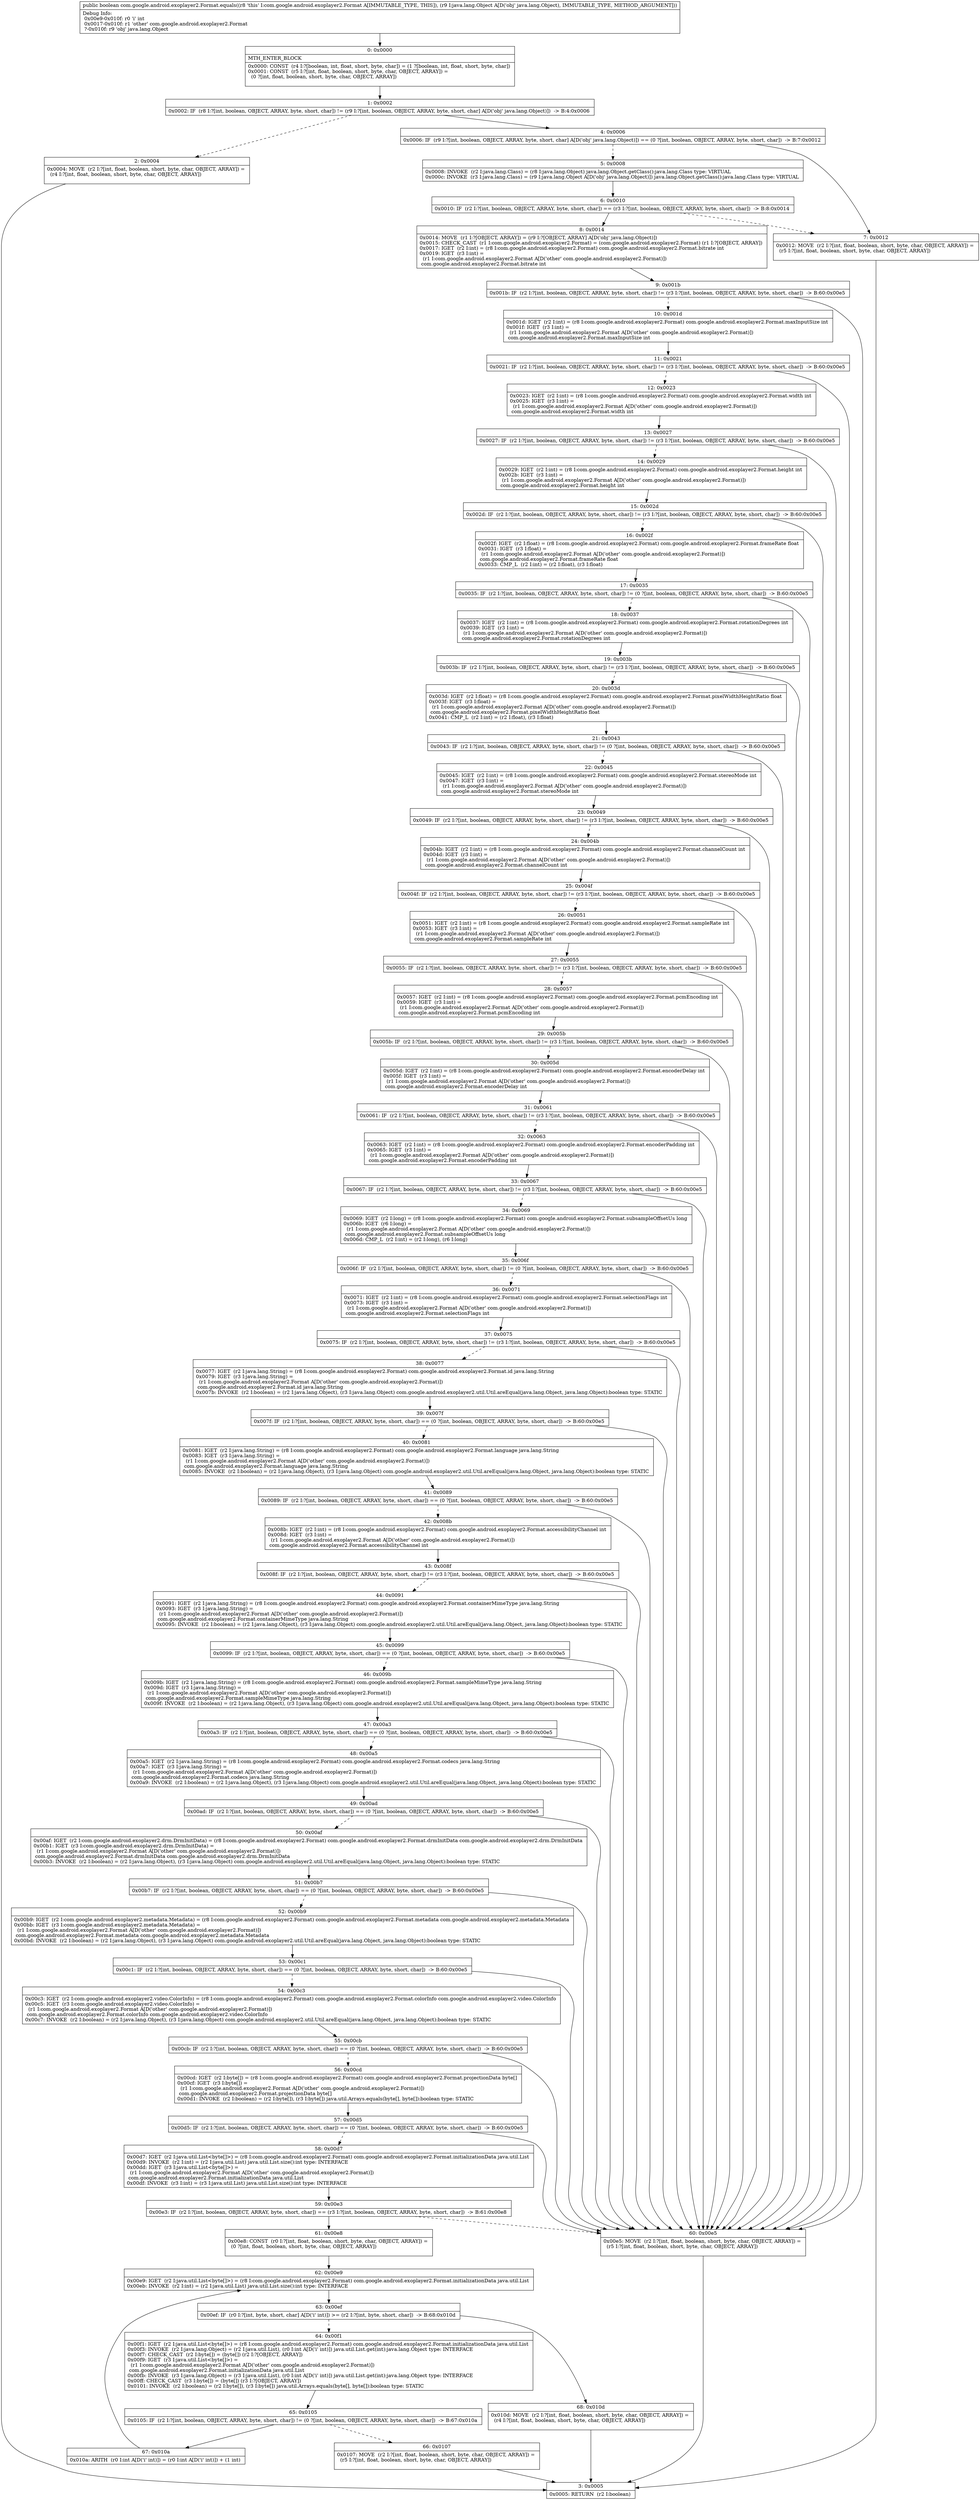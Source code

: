 digraph "CFG forcom.google.android.exoplayer2.Format.equals(Ljava\/lang\/Object;)Z" {
Node_0 [shape=record,label="{0\:\ 0x0000|MTH_ENTER_BLOCK\l|0x0000: CONST  (r4 I:?[boolean, int, float, short, byte, char]) = (1 ?[boolean, int, float, short, byte, char]) \l0x0001: CONST  (r5 I:?[int, float, boolean, short, byte, char, OBJECT, ARRAY]) = \l  (0 ?[int, float, boolean, short, byte, char, OBJECT, ARRAY])\l \l}"];
Node_1 [shape=record,label="{1\:\ 0x0002|0x0002: IF  (r8 I:?[int, boolean, OBJECT, ARRAY, byte, short, char]) != (r9 I:?[int, boolean, OBJECT, ARRAY, byte, short, char] A[D('obj' java.lang.Object)])  \-\> B:4:0x0006 \l}"];
Node_2 [shape=record,label="{2\:\ 0x0004|0x0004: MOVE  (r2 I:?[int, float, boolean, short, byte, char, OBJECT, ARRAY]) = \l  (r4 I:?[int, float, boolean, short, byte, char, OBJECT, ARRAY])\l \l}"];
Node_3 [shape=record,label="{3\:\ 0x0005|0x0005: RETURN  (r2 I:boolean) \l}"];
Node_4 [shape=record,label="{4\:\ 0x0006|0x0006: IF  (r9 I:?[int, boolean, OBJECT, ARRAY, byte, short, char] A[D('obj' java.lang.Object)]) == (0 ?[int, boolean, OBJECT, ARRAY, byte, short, char])  \-\> B:7:0x0012 \l}"];
Node_5 [shape=record,label="{5\:\ 0x0008|0x0008: INVOKE  (r2 I:java.lang.Class) = (r8 I:java.lang.Object) java.lang.Object.getClass():java.lang.Class type: VIRTUAL \l0x000c: INVOKE  (r3 I:java.lang.Class) = (r9 I:java.lang.Object A[D('obj' java.lang.Object)]) java.lang.Object.getClass():java.lang.Class type: VIRTUAL \l}"];
Node_6 [shape=record,label="{6\:\ 0x0010|0x0010: IF  (r2 I:?[int, boolean, OBJECT, ARRAY, byte, short, char]) == (r3 I:?[int, boolean, OBJECT, ARRAY, byte, short, char])  \-\> B:8:0x0014 \l}"];
Node_7 [shape=record,label="{7\:\ 0x0012|0x0012: MOVE  (r2 I:?[int, float, boolean, short, byte, char, OBJECT, ARRAY]) = \l  (r5 I:?[int, float, boolean, short, byte, char, OBJECT, ARRAY])\l \l}"];
Node_8 [shape=record,label="{8\:\ 0x0014|0x0014: MOVE  (r1 I:?[OBJECT, ARRAY]) = (r9 I:?[OBJECT, ARRAY] A[D('obj' java.lang.Object)]) \l0x0015: CHECK_CAST  (r1 I:com.google.android.exoplayer2.Format) = (com.google.android.exoplayer2.Format) (r1 I:?[OBJECT, ARRAY]) \l0x0017: IGET  (r2 I:int) = (r8 I:com.google.android.exoplayer2.Format) com.google.android.exoplayer2.Format.bitrate int \l0x0019: IGET  (r3 I:int) = \l  (r1 I:com.google.android.exoplayer2.Format A[D('other' com.google.android.exoplayer2.Format)])\l com.google.android.exoplayer2.Format.bitrate int \l}"];
Node_9 [shape=record,label="{9\:\ 0x001b|0x001b: IF  (r2 I:?[int, boolean, OBJECT, ARRAY, byte, short, char]) != (r3 I:?[int, boolean, OBJECT, ARRAY, byte, short, char])  \-\> B:60:0x00e5 \l}"];
Node_10 [shape=record,label="{10\:\ 0x001d|0x001d: IGET  (r2 I:int) = (r8 I:com.google.android.exoplayer2.Format) com.google.android.exoplayer2.Format.maxInputSize int \l0x001f: IGET  (r3 I:int) = \l  (r1 I:com.google.android.exoplayer2.Format A[D('other' com.google.android.exoplayer2.Format)])\l com.google.android.exoplayer2.Format.maxInputSize int \l}"];
Node_11 [shape=record,label="{11\:\ 0x0021|0x0021: IF  (r2 I:?[int, boolean, OBJECT, ARRAY, byte, short, char]) != (r3 I:?[int, boolean, OBJECT, ARRAY, byte, short, char])  \-\> B:60:0x00e5 \l}"];
Node_12 [shape=record,label="{12\:\ 0x0023|0x0023: IGET  (r2 I:int) = (r8 I:com.google.android.exoplayer2.Format) com.google.android.exoplayer2.Format.width int \l0x0025: IGET  (r3 I:int) = \l  (r1 I:com.google.android.exoplayer2.Format A[D('other' com.google.android.exoplayer2.Format)])\l com.google.android.exoplayer2.Format.width int \l}"];
Node_13 [shape=record,label="{13\:\ 0x0027|0x0027: IF  (r2 I:?[int, boolean, OBJECT, ARRAY, byte, short, char]) != (r3 I:?[int, boolean, OBJECT, ARRAY, byte, short, char])  \-\> B:60:0x00e5 \l}"];
Node_14 [shape=record,label="{14\:\ 0x0029|0x0029: IGET  (r2 I:int) = (r8 I:com.google.android.exoplayer2.Format) com.google.android.exoplayer2.Format.height int \l0x002b: IGET  (r3 I:int) = \l  (r1 I:com.google.android.exoplayer2.Format A[D('other' com.google.android.exoplayer2.Format)])\l com.google.android.exoplayer2.Format.height int \l}"];
Node_15 [shape=record,label="{15\:\ 0x002d|0x002d: IF  (r2 I:?[int, boolean, OBJECT, ARRAY, byte, short, char]) != (r3 I:?[int, boolean, OBJECT, ARRAY, byte, short, char])  \-\> B:60:0x00e5 \l}"];
Node_16 [shape=record,label="{16\:\ 0x002f|0x002f: IGET  (r2 I:float) = (r8 I:com.google.android.exoplayer2.Format) com.google.android.exoplayer2.Format.frameRate float \l0x0031: IGET  (r3 I:float) = \l  (r1 I:com.google.android.exoplayer2.Format A[D('other' com.google.android.exoplayer2.Format)])\l com.google.android.exoplayer2.Format.frameRate float \l0x0033: CMP_L  (r2 I:int) = (r2 I:float), (r3 I:float) \l}"];
Node_17 [shape=record,label="{17\:\ 0x0035|0x0035: IF  (r2 I:?[int, boolean, OBJECT, ARRAY, byte, short, char]) != (0 ?[int, boolean, OBJECT, ARRAY, byte, short, char])  \-\> B:60:0x00e5 \l}"];
Node_18 [shape=record,label="{18\:\ 0x0037|0x0037: IGET  (r2 I:int) = (r8 I:com.google.android.exoplayer2.Format) com.google.android.exoplayer2.Format.rotationDegrees int \l0x0039: IGET  (r3 I:int) = \l  (r1 I:com.google.android.exoplayer2.Format A[D('other' com.google.android.exoplayer2.Format)])\l com.google.android.exoplayer2.Format.rotationDegrees int \l}"];
Node_19 [shape=record,label="{19\:\ 0x003b|0x003b: IF  (r2 I:?[int, boolean, OBJECT, ARRAY, byte, short, char]) != (r3 I:?[int, boolean, OBJECT, ARRAY, byte, short, char])  \-\> B:60:0x00e5 \l}"];
Node_20 [shape=record,label="{20\:\ 0x003d|0x003d: IGET  (r2 I:float) = (r8 I:com.google.android.exoplayer2.Format) com.google.android.exoplayer2.Format.pixelWidthHeightRatio float \l0x003f: IGET  (r3 I:float) = \l  (r1 I:com.google.android.exoplayer2.Format A[D('other' com.google.android.exoplayer2.Format)])\l com.google.android.exoplayer2.Format.pixelWidthHeightRatio float \l0x0041: CMP_L  (r2 I:int) = (r2 I:float), (r3 I:float) \l}"];
Node_21 [shape=record,label="{21\:\ 0x0043|0x0043: IF  (r2 I:?[int, boolean, OBJECT, ARRAY, byte, short, char]) != (0 ?[int, boolean, OBJECT, ARRAY, byte, short, char])  \-\> B:60:0x00e5 \l}"];
Node_22 [shape=record,label="{22\:\ 0x0045|0x0045: IGET  (r2 I:int) = (r8 I:com.google.android.exoplayer2.Format) com.google.android.exoplayer2.Format.stereoMode int \l0x0047: IGET  (r3 I:int) = \l  (r1 I:com.google.android.exoplayer2.Format A[D('other' com.google.android.exoplayer2.Format)])\l com.google.android.exoplayer2.Format.stereoMode int \l}"];
Node_23 [shape=record,label="{23\:\ 0x0049|0x0049: IF  (r2 I:?[int, boolean, OBJECT, ARRAY, byte, short, char]) != (r3 I:?[int, boolean, OBJECT, ARRAY, byte, short, char])  \-\> B:60:0x00e5 \l}"];
Node_24 [shape=record,label="{24\:\ 0x004b|0x004b: IGET  (r2 I:int) = (r8 I:com.google.android.exoplayer2.Format) com.google.android.exoplayer2.Format.channelCount int \l0x004d: IGET  (r3 I:int) = \l  (r1 I:com.google.android.exoplayer2.Format A[D('other' com.google.android.exoplayer2.Format)])\l com.google.android.exoplayer2.Format.channelCount int \l}"];
Node_25 [shape=record,label="{25\:\ 0x004f|0x004f: IF  (r2 I:?[int, boolean, OBJECT, ARRAY, byte, short, char]) != (r3 I:?[int, boolean, OBJECT, ARRAY, byte, short, char])  \-\> B:60:0x00e5 \l}"];
Node_26 [shape=record,label="{26\:\ 0x0051|0x0051: IGET  (r2 I:int) = (r8 I:com.google.android.exoplayer2.Format) com.google.android.exoplayer2.Format.sampleRate int \l0x0053: IGET  (r3 I:int) = \l  (r1 I:com.google.android.exoplayer2.Format A[D('other' com.google.android.exoplayer2.Format)])\l com.google.android.exoplayer2.Format.sampleRate int \l}"];
Node_27 [shape=record,label="{27\:\ 0x0055|0x0055: IF  (r2 I:?[int, boolean, OBJECT, ARRAY, byte, short, char]) != (r3 I:?[int, boolean, OBJECT, ARRAY, byte, short, char])  \-\> B:60:0x00e5 \l}"];
Node_28 [shape=record,label="{28\:\ 0x0057|0x0057: IGET  (r2 I:int) = (r8 I:com.google.android.exoplayer2.Format) com.google.android.exoplayer2.Format.pcmEncoding int \l0x0059: IGET  (r3 I:int) = \l  (r1 I:com.google.android.exoplayer2.Format A[D('other' com.google.android.exoplayer2.Format)])\l com.google.android.exoplayer2.Format.pcmEncoding int \l}"];
Node_29 [shape=record,label="{29\:\ 0x005b|0x005b: IF  (r2 I:?[int, boolean, OBJECT, ARRAY, byte, short, char]) != (r3 I:?[int, boolean, OBJECT, ARRAY, byte, short, char])  \-\> B:60:0x00e5 \l}"];
Node_30 [shape=record,label="{30\:\ 0x005d|0x005d: IGET  (r2 I:int) = (r8 I:com.google.android.exoplayer2.Format) com.google.android.exoplayer2.Format.encoderDelay int \l0x005f: IGET  (r3 I:int) = \l  (r1 I:com.google.android.exoplayer2.Format A[D('other' com.google.android.exoplayer2.Format)])\l com.google.android.exoplayer2.Format.encoderDelay int \l}"];
Node_31 [shape=record,label="{31\:\ 0x0061|0x0061: IF  (r2 I:?[int, boolean, OBJECT, ARRAY, byte, short, char]) != (r3 I:?[int, boolean, OBJECT, ARRAY, byte, short, char])  \-\> B:60:0x00e5 \l}"];
Node_32 [shape=record,label="{32\:\ 0x0063|0x0063: IGET  (r2 I:int) = (r8 I:com.google.android.exoplayer2.Format) com.google.android.exoplayer2.Format.encoderPadding int \l0x0065: IGET  (r3 I:int) = \l  (r1 I:com.google.android.exoplayer2.Format A[D('other' com.google.android.exoplayer2.Format)])\l com.google.android.exoplayer2.Format.encoderPadding int \l}"];
Node_33 [shape=record,label="{33\:\ 0x0067|0x0067: IF  (r2 I:?[int, boolean, OBJECT, ARRAY, byte, short, char]) != (r3 I:?[int, boolean, OBJECT, ARRAY, byte, short, char])  \-\> B:60:0x00e5 \l}"];
Node_34 [shape=record,label="{34\:\ 0x0069|0x0069: IGET  (r2 I:long) = (r8 I:com.google.android.exoplayer2.Format) com.google.android.exoplayer2.Format.subsampleOffsetUs long \l0x006b: IGET  (r6 I:long) = \l  (r1 I:com.google.android.exoplayer2.Format A[D('other' com.google.android.exoplayer2.Format)])\l com.google.android.exoplayer2.Format.subsampleOffsetUs long \l0x006d: CMP_L  (r2 I:int) = (r2 I:long), (r6 I:long) \l}"];
Node_35 [shape=record,label="{35\:\ 0x006f|0x006f: IF  (r2 I:?[int, boolean, OBJECT, ARRAY, byte, short, char]) != (0 ?[int, boolean, OBJECT, ARRAY, byte, short, char])  \-\> B:60:0x00e5 \l}"];
Node_36 [shape=record,label="{36\:\ 0x0071|0x0071: IGET  (r2 I:int) = (r8 I:com.google.android.exoplayer2.Format) com.google.android.exoplayer2.Format.selectionFlags int \l0x0073: IGET  (r3 I:int) = \l  (r1 I:com.google.android.exoplayer2.Format A[D('other' com.google.android.exoplayer2.Format)])\l com.google.android.exoplayer2.Format.selectionFlags int \l}"];
Node_37 [shape=record,label="{37\:\ 0x0075|0x0075: IF  (r2 I:?[int, boolean, OBJECT, ARRAY, byte, short, char]) != (r3 I:?[int, boolean, OBJECT, ARRAY, byte, short, char])  \-\> B:60:0x00e5 \l}"];
Node_38 [shape=record,label="{38\:\ 0x0077|0x0077: IGET  (r2 I:java.lang.String) = (r8 I:com.google.android.exoplayer2.Format) com.google.android.exoplayer2.Format.id java.lang.String \l0x0079: IGET  (r3 I:java.lang.String) = \l  (r1 I:com.google.android.exoplayer2.Format A[D('other' com.google.android.exoplayer2.Format)])\l com.google.android.exoplayer2.Format.id java.lang.String \l0x007b: INVOKE  (r2 I:boolean) = (r2 I:java.lang.Object), (r3 I:java.lang.Object) com.google.android.exoplayer2.util.Util.areEqual(java.lang.Object, java.lang.Object):boolean type: STATIC \l}"];
Node_39 [shape=record,label="{39\:\ 0x007f|0x007f: IF  (r2 I:?[int, boolean, OBJECT, ARRAY, byte, short, char]) == (0 ?[int, boolean, OBJECT, ARRAY, byte, short, char])  \-\> B:60:0x00e5 \l}"];
Node_40 [shape=record,label="{40\:\ 0x0081|0x0081: IGET  (r2 I:java.lang.String) = (r8 I:com.google.android.exoplayer2.Format) com.google.android.exoplayer2.Format.language java.lang.String \l0x0083: IGET  (r3 I:java.lang.String) = \l  (r1 I:com.google.android.exoplayer2.Format A[D('other' com.google.android.exoplayer2.Format)])\l com.google.android.exoplayer2.Format.language java.lang.String \l0x0085: INVOKE  (r2 I:boolean) = (r2 I:java.lang.Object), (r3 I:java.lang.Object) com.google.android.exoplayer2.util.Util.areEqual(java.lang.Object, java.lang.Object):boolean type: STATIC \l}"];
Node_41 [shape=record,label="{41\:\ 0x0089|0x0089: IF  (r2 I:?[int, boolean, OBJECT, ARRAY, byte, short, char]) == (0 ?[int, boolean, OBJECT, ARRAY, byte, short, char])  \-\> B:60:0x00e5 \l}"];
Node_42 [shape=record,label="{42\:\ 0x008b|0x008b: IGET  (r2 I:int) = (r8 I:com.google.android.exoplayer2.Format) com.google.android.exoplayer2.Format.accessibilityChannel int \l0x008d: IGET  (r3 I:int) = \l  (r1 I:com.google.android.exoplayer2.Format A[D('other' com.google.android.exoplayer2.Format)])\l com.google.android.exoplayer2.Format.accessibilityChannel int \l}"];
Node_43 [shape=record,label="{43\:\ 0x008f|0x008f: IF  (r2 I:?[int, boolean, OBJECT, ARRAY, byte, short, char]) != (r3 I:?[int, boolean, OBJECT, ARRAY, byte, short, char])  \-\> B:60:0x00e5 \l}"];
Node_44 [shape=record,label="{44\:\ 0x0091|0x0091: IGET  (r2 I:java.lang.String) = (r8 I:com.google.android.exoplayer2.Format) com.google.android.exoplayer2.Format.containerMimeType java.lang.String \l0x0093: IGET  (r3 I:java.lang.String) = \l  (r1 I:com.google.android.exoplayer2.Format A[D('other' com.google.android.exoplayer2.Format)])\l com.google.android.exoplayer2.Format.containerMimeType java.lang.String \l0x0095: INVOKE  (r2 I:boolean) = (r2 I:java.lang.Object), (r3 I:java.lang.Object) com.google.android.exoplayer2.util.Util.areEqual(java.lang.Object, java.lang.Object):boolean type: STATIC \l}"];
Node_45 [shape=record,label="{45\:\ 0x0099|0x0099: IF  (r2 I:?[int, boolean, OBJECT, ARRAY, byte, short, char]) == (0 ?[int, boolean, OBJECT, ARRAY, byte, short, char])  \-\> B:60:0x00e5 \l}"];
Node_46 [shape=record,label="{46\:\ 0x009b|0x009b: IGET  (r2 I:java.lang.String) = (r8 I:com.google.android.exoplayer2.Format) com.google.android.exoplayer2.Format.sampleMimeType java.lang.String \l0x009d: IGET  (r3 I:java.lang.String) = \l  (r1 I:com.google.android.exoplayer2.Format A[D('other' com.google.android.exoplayer2.Format)])\l com.google.android.exoplayer2.Format.sampleMimeType java.lang.String \l0x009f: INVOKE  (r2 I:boolean) = (r2 I:java.lang.Object), (r3 I:java.lang.Object) com.google.android.exoplayer2.util.Util.areEqual(java.lang.Object, java.lang.Object):boolean type: STATIC \l}"];
Node_47 [shape=record,label="{47\:\ 0x00a3|0x00a3: IF  (r2 I:?[int, boolean, OBJECT, ARRAY, byte, short, char]) == (0 ?[int, boolean, OBJECT, ARRAY, byte, short, char])  \-\> B:60:0x00e5 \l}"];
Node_48 [shape=record,label="{48\:\ 0x00a5|0x00a5: IGET  (r2 I:java.lang.String) = (r8 I:com.google.android.exoplayer2.Format) com.google.android.exoplayer2.Format.codecs java.lang.String \l0x00a7: IGET  (r3 I:java.lang.String) = \l  (r1 I:com.google.android.exoplayer2.Format A[D('other' com.google.android.exoplayer2.Format)])\l com.google.android.exoplayer2.Format.codecs java.lang.String \l0x00a9: INVOKE  (r2 I:boolean) = (r2 I:java.lang.Object), (r3 I:java.lang.Object) com.google.android.exoplayer2.util.Util.areEqual(java.lang.Object, java.lang.Object):boolean type: STATIC \l}"];
Node_49 [shape=record,label="{49\:\ 0x00ad|0x00ad: IF  (r2 I:?[int, boolean, OBJECT, ARRAY, byte, short, char]) == (0 ?[int, boolean, OBJECT, ARRAY, byte, short, char])  \-\> B:60:0x00e5 \l}"];
Node_50 [shape=record,label="{50\:\ 0x00af|0x00af: IGET  (r2 I:com.google.android.exoplayer2.drm.DrmInitData) = (r8 I:com.google.android.exoplayer2.Format) com.google.android.exoplayer2.Format.drmInitData com.google.android.exoplayer2.drm.DrmInitData \l0x00b1: IGET  (r3 I:com.google.android.exoplayer2.drm.DrmInitData) = \l  (r1 I:com.google.android.exoplayer2.Format A[D('other' com.google.android.exoplayer2.Format)])\l com.google.android.exoplayer2.Format.drmInitData com.google.android.exoplayer2.drm.DrmInitData \l0x00b3: INVOKE  (r2 I:boolean) = (r2 I:java.lang.Object), (r3 I:java.lang.Object) com.google.android.exoplayer2.util.Util.areEqual(java.lang.Object, java.lang.Object):boolean type: STATIC \l}"];
Node_51 [shape=record,label="{51\:\ 0x00b7|0x00b7: IF  (r2 I:?[int, boolean, OBJECT, ARRAY, byte, short, char]) == (0 ?[int, boolean, OBJECT, ARRAY, byte, short, char])  \-\> B:60:0x00e5 \l}"];
Node_52 [shape=record,label="{52\:\ 0x00b9|0x00b9: IGET  (r2 I:com.google.android.exoplayer2.metadata.Metadata) = (r8 I:com.google.android.exoplayer2.Format) com.google.android.exoplayer2.Format.metadata com.google.android.exoplayer2.metadata.Metadata \l0x00bb: IGET  (r3 I:com.google.android.exoplayer2.metadata.Metadata) = \l  (r1 I:com.google.android.exoplayer2.Format A[D('other' com.google.android.exoplayer2.Format)])\l com.google.android.exoplayer2.Format.metadata com.google.android.exoplayer2.metadata.Metadata \l0x00bd: INVOKE  (r2 I:boolean) = (r2 I:java.lang.Object), (r3 I:java.lang.Object) com.google.android.exoplayer2.util.Util.areEqual(java.lang.Object, java.lang.Object):boolean type: STATIC \l}"];
Node_53 [shape=record,label="{53\:\ 0x00c1|0x00c1: IF  (r2 I:?[int, boolean, OBJECT, ARRAY, byte, short, char]) == (0 ?[int, boolean, OBJECT, ARRAY, byte, short, char])  \-\> B:60:0x00e5 \l}"];
Node_54 [shape=record,label="{54\:\ 0x00c3|0x00c3: IGET  (r2 I:com.google.android.exoplayer2.video.ColorInfo) = (r8 I:com.google.android.exoplayer2.Format) com.google.android.exoplayer2.Format.colorInfo com.google.android.exoplayer2.video.ColorInfo \l0x00c5: IGET  (r3 I:com.google.android.exoplayer2.video.ColorInfo) = \l  (r1 I:com.google.android.exoplayer2.Format A[D('other' com.google.android.exoplayer2.Format)])\l com.google.android.exoplayer2.Format.colorInfo com.google.android.exoplayer2.video.ColorInfo \l0x00c7: INVOKE  (r2 I:boolean) = (r2 I:java.lang.Object), (r3 I:java.lang.Object) com.google.android.exoplayer2.util.Util.areEqual(java.lang.Object, java.lang.Object):boolean type: STATIC \l}"];
Node_55 [shape=record,label="{55\:\ 0x00cb|0x00cb: IF  (r2 I:?[int, boolean, OBJECT, ARRAY, byte, short, char]) == (0 ?[int, boolean, OBJECT, ARRAY, byte, short, char])  \-\> B:60:0x00e5 \l}"];
Node_56 [shape=record,label="{56\:\ 0x00cd|0x00cd: IGET  (r2 I:byte[]) = (r8 I:com.google.android.exoplayer2.Format) com.google.android.exoplayer2.Format.projectionData byte[] \l0x00cf: IGET  (r3 I:byte[]) = \l  (r1 I:com.google.android.exoplayer2.Format A[D('other' com.google.android.exoplayer2.Format)])\l com.google.android.exoplayer2.Format.projectionData byte[] \l0x00d1: INVOKE  (r2 I:boolean) = (r2 I:byte[]), (r3 I:byte[]) java.util.Arrays.equals(byte[], byte[]):boolean type: STATIC \l}"];
Node_57 [shape=record,label="{57\:\ 0x00d5|0x00d5: IF  (r2 I:?[int, boolean, OBJECT, ARRAY, byte, short, char]) == (0 ?[int, boolean, OBJECT, ARRAY, byte, short, char])  \-\> B:60:0x00e5 \l}"];
Node_58 [shape=record,label="{58\:\ 0x00d7|0x00d7: IGET  (r2 I:java.util.List\<byte[]\>) = (r8 I:com.google.android.exoplayer2.Format) com.google.android.exoplayer2.Format.initializationData java.util.List \l0x00d9: INVOKE  (r2 I:int) = (r2 I:java.util.List) java.util.List.size():int type: INTERFACE \l0x00dd: IGET  (r3 I:java.util.List\<byte[]\>) = \l  (r1 I:com.google.android.exoplayer2.Format A[D('other' com.google.android.exoplayer2.Format)])\l com.google.android.exoplayer2.Format.initializationData java.util.List \l0x00df: INVOKE  (r3 I:int) = (r3 I:java.util.List) java.util.List.size():int type: INTERFACE \l}"];
Node_59 [shape=record,label="{59\:\ 0x00e3|0x00e3: IF  (r2 I:?[int, boolean, OBJECT, ARRAY, byte, short, char]) == (r3 I:?[int, boolean, OBJECT, ARRAY, byte, short, char])  \-\> B:61:0x00e8 \l}"];
Node_60 [shape=record,label="{60\:\ 0x00e5|0x00e5: MOVE  (r2 I:?[int, float, boolean, short, byte, char, OBJECT, ARRAY]) = \l  (r5 I:?[int, float, boolean, short, byte, char, OBJECT, ARRAY])\l \l}"];
Node_61 [shape=record,label="{61\:\ 0x00e8|0x00e8: CONST  (r0 I:?[int, float, boolean, short, byte, char, OBJECT, ARRAY]) = \l  (0 ?[int, float, boolean, short, byte, char, OBJECT, ARRAY])\l \l}"];
Node_62 [shape=record,label="{62\:\ 0x00e9|0x00e9: IGET  (r2 I:java.util.List\<byte[]\>) = (r8 I:com.google.android.exoplayer2.Format) com.google.android.exoplayer2.Format.initializationData java.util.List \l0x00eb: INVOKE  (r2 I:int) = (r2 I:java.util.List) java.util.List.size():int type: INTERFACE \l}"];
Node_63 [shape=record,label="{63\:\ 0x00ef|0x00ef: IF  (r0 I:?[int, byte, short, char] A[D('i' int)]) \>= (r2 I:?[int, byte, short, char])  \-\> B:68:0x010d \l}"];
Node_64 [shape=record,label="{64\:\ 0x00f1|0x00f1: IGET  (r2 I:java.util.List\<byte[]\>) = (r8 I:com.google.android.exoplayer2.Format) com.google.android.exoplayer2.Format.initializationData java.util.List \l0x00f3: INVOKE  (r2 I:java.lang.Object) = (r2 I:java.util.List), (r0 I:int A[D('i' int)]) java.util.List.get(int):java.lang.Object type: INTERFACE \l0x00f7: CHECK_CAST  (r2 I:byte[]) = (byte[]) (r2 I:?[OBJECT, ARRAY]) \l0x00f9: IGET  (r3 I:java.util.List\<byte[]\>) = \l  (r1 I:com.google.android.exoplayer2.Format A[D('other' com.google.android.exoplayer2.Format)])\l com.google.android.exoplayer2.Format.initializationData java.util.List \l0x00fb: INVOKE  (r3 I:java.lang.Object) = (r3 I:java.util.List), (r0 I:int A[D('i' int)]) java.util.List.get(int):java.lang.Object type: INTERFACE \l0x00ff: CHECK_CAST  (r3 I:byte[]) = (byte[]) (r3 I:?[OBJECT, ARRAY]) \l0x0101: INVOKE  (r2 I:boolean) = (r2 I:byte[]), (r3 I:byte[]) java.util.Arrays.equals(byte[], byte[]):boolean type: STATIC \l}"];
Node_65 [shape=record,label="{65\:\ 0x0105|0x0105: IF  (r2 I:?[int, boolean, OBJECT, ARRAY, byte, short, char]) != (0 ?[int, boolean, OBJECT, ARRAY, byte, short, char])  \-\> B:67:0x010a \l}"];
Node_66 [shape=record,label="{66\:\ 0x0107|0x0107: MOVE  (r2 I:?[int, float, boolean, short, byte, char, OBJECT, ARRAY]) = \l  (r5 I:?[int, float, boolean, short, byte, char, OBJECT, ARRAY])\l \l}"];
Node_67 [shape=record,label="{67\:\ 0x010a|0x010a: ARITH  (r0 I:int A[D('i' int)]) = (r0 I:int A[D('i' int)]) + (1 int) \l}"];
Node_68 [shape=record,label="{68\:\ 0x010d|0x010d: MOVE  (r2 I:?[int, float, boolean, short, byte, char, OBJECT, ARRAY]) = \l  (r4 I:?[int, float, boolean, short, byte, char, OBJECT, ARRAY])\l \l}"];
MethodNode[shape=record,label="{public boolean com.google.android.exoplayer2.Format.equals((r8 'this' I:com.google.android.exoplayer2.Format A[IMMUTABLE_TYPE, THIS]), (r9 I:java.lang.Object A[D('obj' java.lang.Object), IMMUTABLE_TYPE, METHOD_ARGUMENT]))  | Debug Info:\l  0x00e9\-0x010f: r0 'i' int\l  0x0017\-0x010f: r1 'other' com.google.android.exoplayer2.Format\l  ?\-0x010f: r9 'obj' java.lang.Object\l}"];
MethodNode -> Node_0;
Node_0 -> Node_1;
Node_1 -> Node_2[style=dashed];
Node_1 -> Node_4;
Node_2 -> Node_3;
Node_4 -> Node_5[style=dashed];
Node_4 -> Node_7;
Node_5 -> Node_6;
Node_6 -> Node_7[style=dashed];
Node_6 -> Node_8;
Node_7 -> Node_3;
Node_8 -> Node_9;
Node_9 -> Node_10[style=dashed];
Node_9 -> Node_60;
Node_10 -> Node_11;
Node_11 -> Node_12[style=dashed];
Node_11 -> Node_60;
Node_12 -> Node_13;
Node_13 -> Node_14[style=dashed];
Node_13 -> Node_60;
Node_14 -> Node_15;
Node_15 -> Node_16[style=dashed];
Node_15 -> Node_60;
Node_16 -> Node_17;
Node_17 -> Node_18[style=dashed];
Node_17 -> Node_60;
Node_18 -> Node_19;
Node_19 -> Node_20[style=dashed];
Node_19 -> Node_60;
Node_20 -> Node_21;
Node_21 -> Node_22[style=dashed];
Node_21 -> Node_60;
Node_22 -> Node_23;
Node_23 -> Node_24[style=dashed];
Node_23 -> Node_60;
Node_24 -> Node_25;
Node_25 -> Node_26[style=dashed];
Node_25 -> Node_60;
Node_26 -> Node_27;
Node_27 -> Node_28[style=dashed];
Node_27 -> Node_60;
Node_28 -> Node_29;
Node_29 -> Node_30[style=dashed];
Node_29 -> Node_60;
Node_30 -> Node_31;
Node_31 -> Node_32[style=dashed];
Node_31 -> Node_60;
Node_32 -> Node_33;
Node_33 -> Node_34[style=dashed];
Node_33 -> Node_60;
Node_34 -> Node_35;
Node_35 -> Node_36[style=dashed];
Node_35 -> Node_60;
Node_36 -> Node_37;
Node_37 -> Node_38[style=dashed];
Node_37 -> Node_60;
Node_38 -> Node_39;
Node_39 -> Node_40[style=dashed];
Node_39 -> Node_60;
Node_40 -> Node_41;
Node_41 -> Node_42[style=dashed];
Node_41 -> Node_60;
Node_42 -> Node_43;
Node_43 -> Node_44[style=dashed];
Node_43 -> Node_60;
Node_44 -> Node_45;
Node_45 -> Node_46[style=dashed];
Node_45 -> Node_60;
Node_46 -> Node_47;
Node_47 -> Node_48[style=dashed];
Node_47 -> Node_60;
Node_48 -> Node_49;
Node_49 -> Node_50[style=dashed];
Node_49 -> Node_60;
Node_50 -> Node_51;
Node_51 -> Node_52[style=dashed];
Node_51 -> Node_60;
Node_52 -> Node_53;
Node_53 -> Node_54[style=dashed];
Node_53 -> Node_60;
Node_54 -> Node_55;
Node_55 -> Node_56[style=dashed];
Node_55 -> Node_60;
Node_56 -> Node_57;
Node_57 -> Node_58[style=dashed];
Node_57 -> Node_60;
Node_58 -> Node_59;
Node_59 -> Node_60[style=dashed];
Node_59 -> Node_61;
Node_60 -> Node_3;
Node_61 -> Node_62;
Node_62 -> Node_63;
Node_63 -> Node_64[style=dashed];
Node_63 -> Node_68;
Node_64 -> Node_65;
Node_65 -> Node_66[style=dashed];
Node_65 -> Node_67;
Node_66 -> Node_3;
Node_67 -> Node_62;
Node_68 -> Node_3;
}

